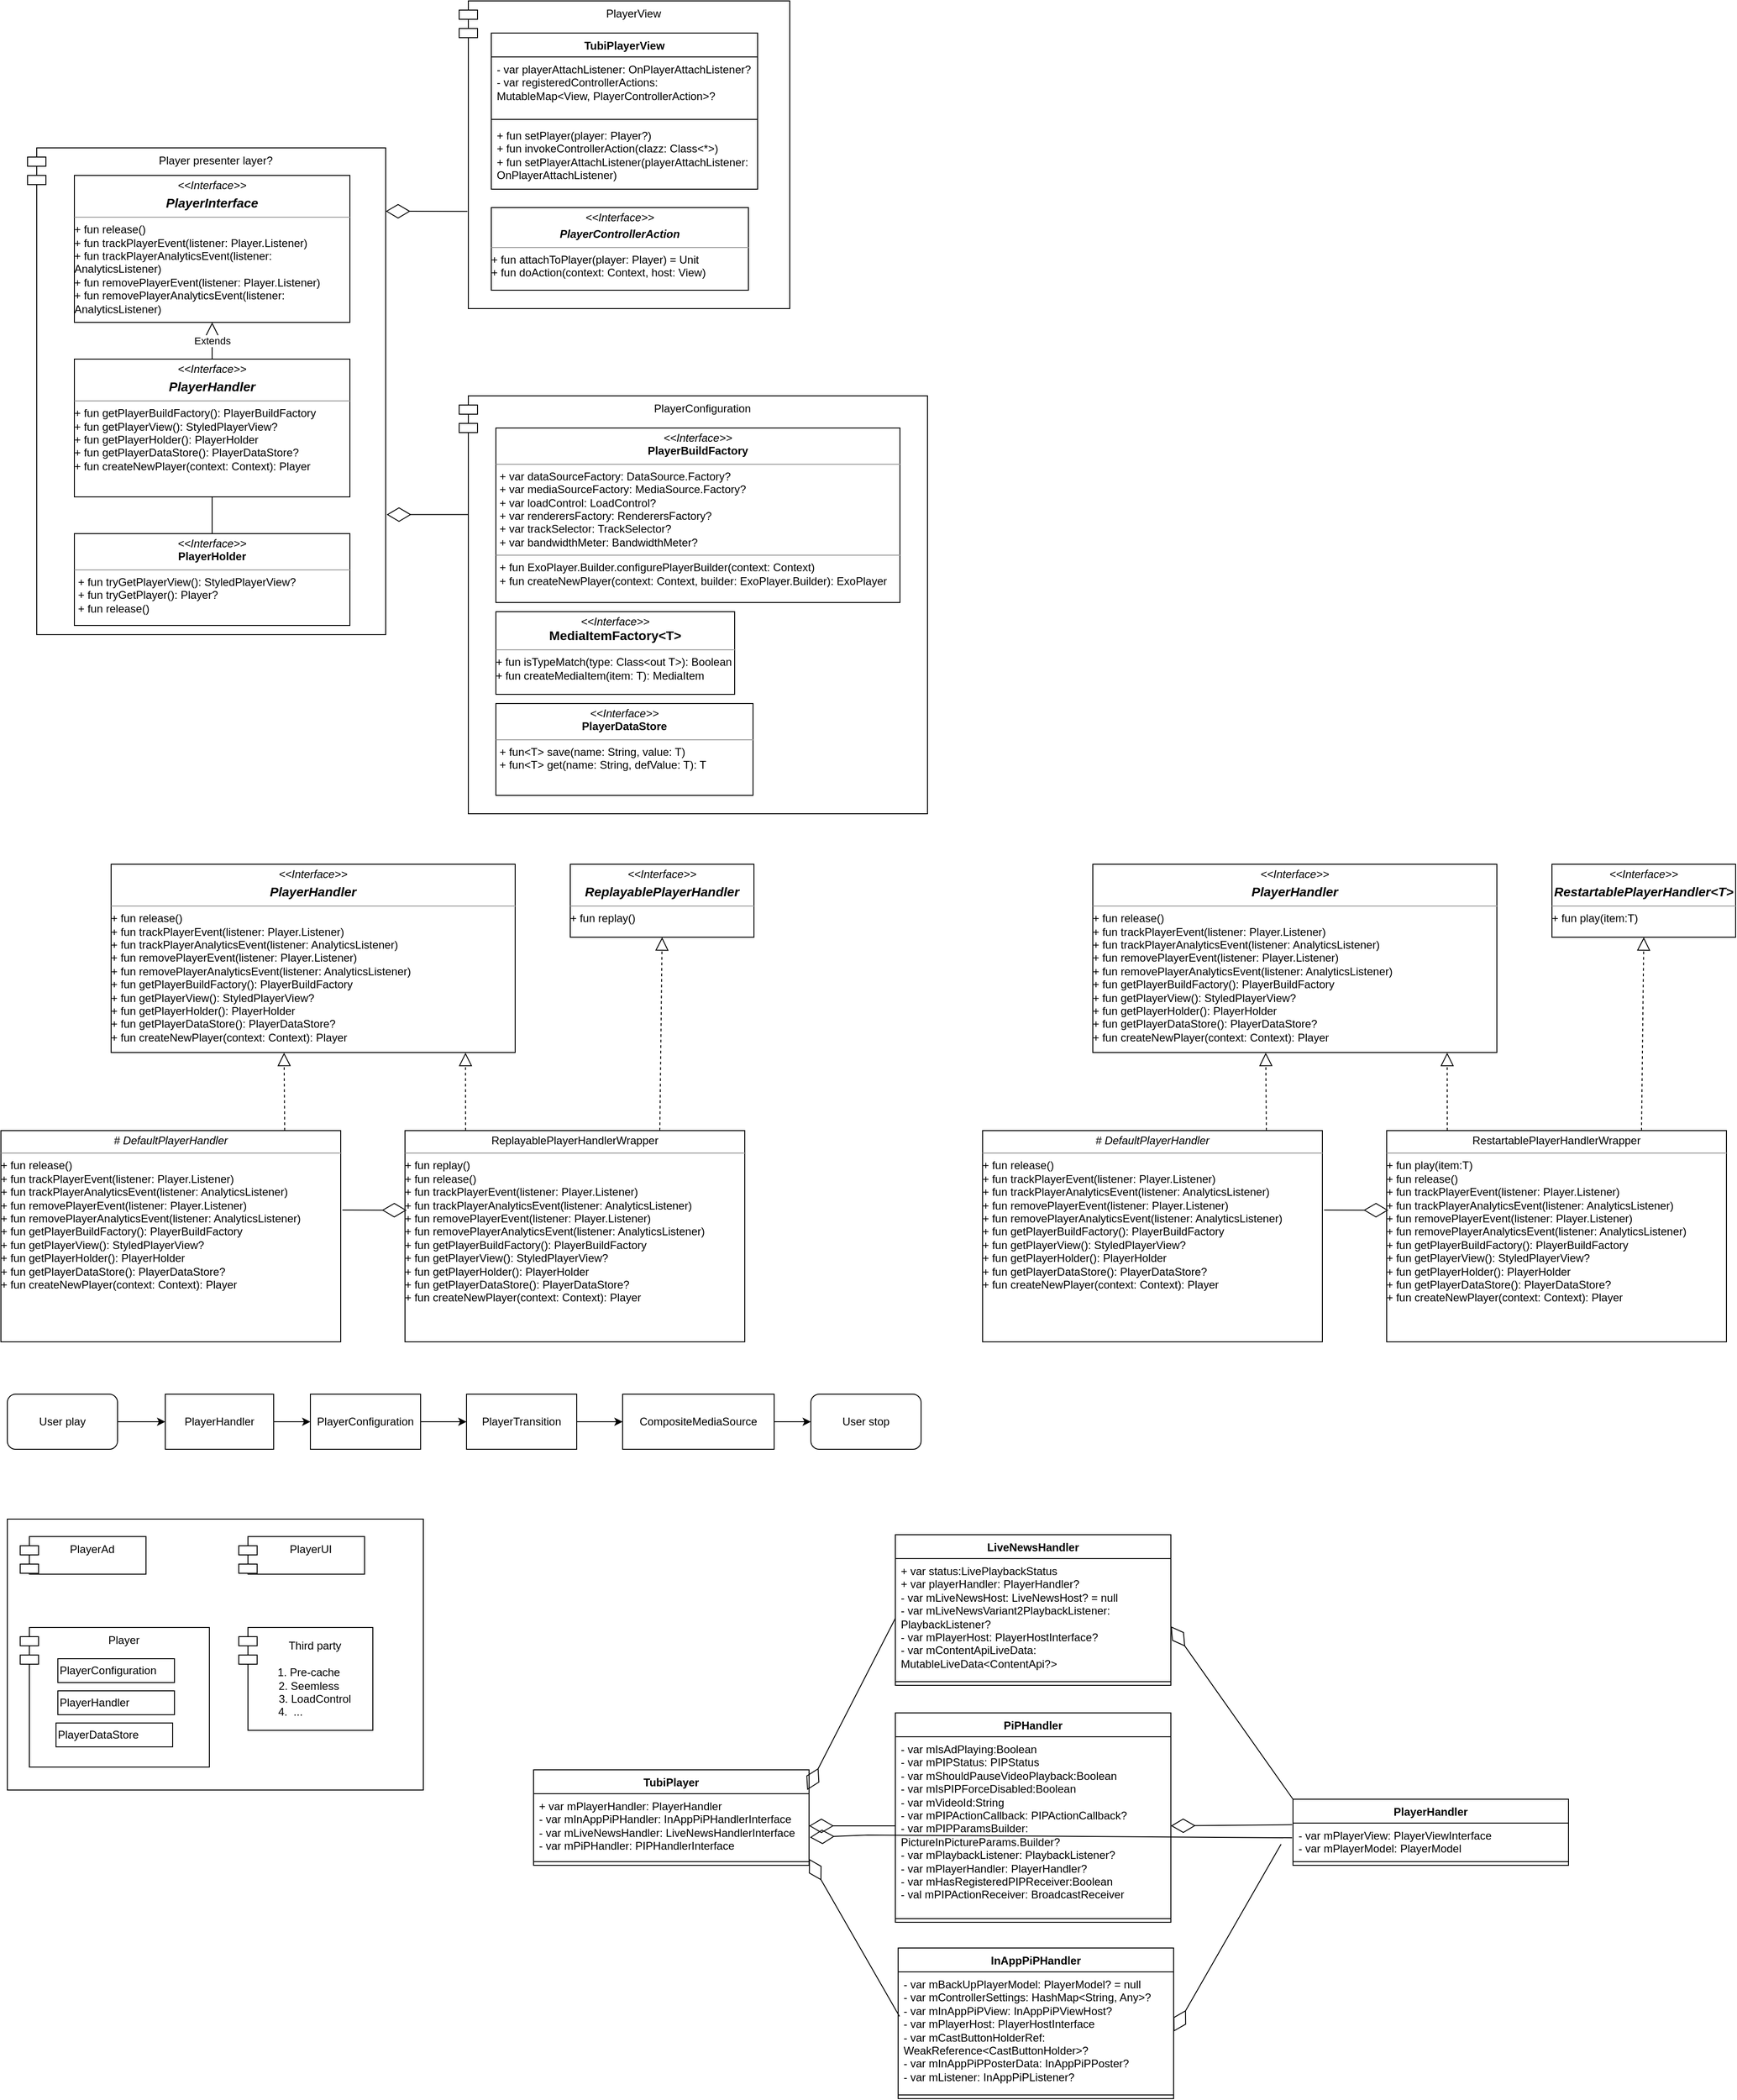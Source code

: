 <mxfile version="21.3.8" type="github">
  <diagram name="Page-1" id="9f46799a-70d6-7492-0946-bef42562c5a5">
    <mxGraphModel dx="1793" dy="913" grid="0" gridSize="10" guides="1" tooltips="1" connect="1" arrows="1" fold="1" page="1" pageScale="1" pageWidth="1920" pageHeight="1200" background="none" math="0" shadow="0">
      <root>
        <mxCell id="0" />
        <mxCell id="1" parent="0" />
        <mxCell id="xxVMOKm8zRHz8Rg9-nGw-82" value="" style="rounded=0;whiteSpace=wrap;html=1;" vertex="1" parent="1">
          <mxGeometry x="48" y="1673" width="453" height="295" as="geometry" />
        </mxCell>
        <mxCell id="xxVMOKm8zRHz8Rg9-nGw-77" value="Third party&lt;br&gt;&lt;br&gt;1. Pre-cache&amp;nbsp; &amp;nbsp;&amp;nbsp;&lt;br&gt;2. Seemless&amp;nbsp; &amp;nbsp;&amp;nbsp;&lt;br&gt;3. LoadControl&lt;br&gt;4.&amp;nbsp; ...&amp;nbsp; &amp;nbsp; &amp;nbsp; &amp;nbsp; &amp;nbsp; &amp;nbsp; &amp;nbsp; &amp;nbsp;&amp;nbsp;" style="shape=module;align=center;spacingLeft=20;align=center;verticalAlign=middle;whiteSpace=wrap;html=1;labelPosition=center;verticalLabelPosition=middle;" vertex="1" parent="1">
          <mxGeometry x="300" y="1791" width="146" height="112" as="geometry" />
        </mxCell>
        <mxCell id="xxVMOKm8zRHz8Rg9-nGw-23" value="Player presenter layer?" style="shape=module;align=left;spacingLeft=20;align=center;verticalAlign=top;whiteSpace=wrap;html=1;" vertex="1" parent="1">
          <mxGeometry x="70" y="180" width="390" height="530" as="geometry" />
        </mxCell>
        <mxCell id="xxVMOKm8zRHz8Rg9-nGw-22" value="PlayerView" style="shape=module;align=left;spacingLeft=20;align=center;verticalAlign=top;whiteSpace=wrap;html=1;" vertex="1" parent="1">
          <mxGeometry x="540" y="20" width="360" height="335" as="geometry" />
        </mxCell>
        <mxCell id="xxVMOKm8zRHz8Rg9-nGw-20" value="PlayerConfiguration" style="shape=module;align=left;spacingLeft=20;align=center;verticalAlign=top;whiteSpace=wrap;html=1;" vertex="1" parent="1">
          <mxGeometry x="540" y="450" width="510" height="455" as="geometry" />
        </mxCell>
        <mxCell id="xxVMOKm8zRHz8Rg9-nGw-7" value="&lt;p style=&quot;margin:0px;margin-top:4px;text-align:center;&quot;&gt;&lt;i&gt;&amp;lt;&amp;lt;Interface&amp;gt;&amp;gt;&lt;/i&gt;&lt;br&gt;&lt;b&gt;&lt;font style=&quot;font-size: 14px;&quot;&gt;MediaItemFactory&amp;lt;T&amp;gt;&lt;/font&gt;&lt;/b&gt;&lt;/p&gt;&lt;hr size=&quot;1&quot;&gt;&lt;div style=&quot;border-color: var(--border-color);&quot;&gt;+ fun isTypeMatch(type: Class&amp;lt;out T&amp;gt;): Boolean&lt;/div&gt;&lt;div style=&quot;border-color: var(--border-color);&quot;&gt;+ fun createMediaItem(item: T): MediaItem&lt;/div&gt;" style="verticalAlign=top;align=left;overflow=fill;fontSize=12;fontFamily=Helvetica;html=1;whiteSpace=wrap;" vertex="1" parent="1">
          <mxGeometry x="580" y="685" width="260" height="90" as="geometry" />
        </mxCell>
        <mxCell id="xxVMOKm8zRHz8Rg9-nGw-8" value="&lt;p style=&quot;margin:0px;margin-top:4px;text-align:center;&quot;&gt;&lt;i&gt;&amp;lt;&amp;lt;Interface&amp;gt;&amp;gt;&lt;/i&gt;&lt;br&gt;&lt;/p&gt;&lt;p style=&quot;margin:0px;margin-top:4px;text-align:center;&quot;&gt;&lt;i&gt;&lt;b&gt;&lt;font style=&quot;font-size: 14px;&quot;&gt;PlayerInterface&lt;/font&gt;&lt;/b&gt;&lt;/i&gt;&lt;/p&gt;&lt;hr size=&quot;1&quot;&gt;&lt;div style=&quot;border-color: var(--border-color);&quot;&gt;+&amp;nbsp;fun release()&lt;br style=&quot;border-color: var(--border-color);&quot;&gt;+ fun trackPlayerEvent(listener: Player.Listener)&lt;br style=&quot;border-color: var(--border-color);&quot;&gt;+&amp;nbsp;fun trackPlayerAnalyticsEvent(listener: AnalyticsListener)&lt;br style=&quot;border-color: var(--border-color);&quot;&gt;+&amp;nbsp;fun removePlayerEvent(listener: Player.Listener)&lt;br style=&quot;border-color: var(--border-color);&quot;&gt;+&amp;nbsp;fun removePlayerAnalyticsEvent(listener: AnalyticsListener)&lt;br&gt;&lt;/div&gt;" style="verticalAlign=top;align=left;overflow=fill;fontSize=12;fontFamily=Helvetica;html=1;whiteSpace=wrap;" vertex="1" parent="1">
          <mxGeometry x="121" y="210" width="300" height="160" as="geometry" />
        </mxCell>
        <mxCell id="xxVMOKm8zRHz8Rg9-nGw-9" value="&lt;p style=&quot;margin:0px;margin-top:4px;text-align:center;&quot;&gt;&lt;i&gt;&amp;lt;&amp;lt;Interface&amp;gt;&amp;gt;&lt;/i&gt;&lt;br&gt;&lt;/p&gt;&lt;p style=&quot;margin:0px;margin-top:4px;text-align:center;&quot;&gt;&lt;i&gt;&lt;b&gt;&lt;font style=&quot;font-size: 14px;&quot;&gt;PlayerHandler&lt;/font&gt;&lt;/b&gt;&lt;/i&gt;&lt;/p&gt;&lt;hr size=&quot;1&quot;&gt;&lt;div style=&quot;border-color: var(--border-color);&quot;&gt;&lt;div style=&quot;border-color: var(--border-color);&quot;&gt;+ fun getPlayerBuildFactory(): PlayerBuildFactory&lt;/div&gt;&lt;div style=&quot;border-color: var(--border-color);&quot;&gt;+ fun getPlayerView(): StyledPlayerView?&lt;/div&gt;&lt;div style=&quot;border-color: var(--border-color);&quot;&gt;+ fun getPlayerHolder(): PlayerHolder&lt;/div&gt;&lt;div style=&quot;border-color: var(--border-color);&quot;&gt;+ fun getPlayerDataStore(): PlayerDataStore?&lt;/div&gt;&lt;div style=&quot;border-color: var(--border-color);&quot;&gt;+ fun createNewPlayer(context: Context): Player&lt;/div&gt;&lt;/div&gt;" style="verticalAlign=top;align=left;overflow=fill;fontSize=12;fontFamily=Helvetica;html=1;whiteSpace=wrap;" vertex="1" parent="1">
          <mxGeometry x="121" y="410" width="300" height="150" as="geometry" />
        </mxCell>
        <mxCell id="xxVMOKm8zRHz8Rg9-nGw-11" value="&lt;p style=&quot;margin:0px;margin-top:4px;text-align:center;&quot;&gt;&lt;i&gt;&amp;lt;&amp;lt;Interface&amp;gt;&amp;gt;&lt;/i&gt;&lt;br&gt;&lt;b&gt;PlayerBuildFactory&lt;/b&gt;&lt;/p&gt;&lt;hr size=&quot;1&quot;&gt;&lt;p style=&quot;margin:0px;margin-left:4px;&quot;&gt;+ var dataSourceFactory: DataSource.Factory?&lt;/p&gt;&lt;p style=&quot;margin:0px;margin-left:4px;&quot;&gt;+ var mediaSourceFactory: MediaSource.Factory?&lt;/p&gt;&lt;p style=&quot;margin:0px;margin-left:4px;&quot;&gt;+ var loadControl: LoadControl?&lt;/p&gt;&lt;p style=&quot;margin:0px;margin-left:4px;&quot;&gt;+ var renderersFactory: RenderersFactory?&lt;/p&gt;&lt;p style=&quot;margin:0px;margin-left:4px;&quot;&gt;+ var trackSelector: TrackSelector?&lt;/p&gt;&lt;p style=&quot;margin:0px;margin-left:4px;&quot;&gt;+ var bandwidthMeter: BandwidthMeter?&lt;/p&gt;&lt;hr size=&quot;1&quot;&gt;&lt;p style=&quot;margin:0px;margin-left:4px;&quot;&gt;+ fun ExoPlayer.Builder.configurePlayerBuilder(context: Context)&lt;br&gt;+ fun createNewPlayer(context: Context, builder: ExoPlayer.Builder): ExoPlayer&lt;/p&gt;" style="verticalAlign=top;align=left;overflow=fill;fontSize=12;fontFamily=Helvetica;html=1;whiteSpace=wrap;" vertex="1" parent="1">
          <mxGeometry x="580" y="485" width="440" height="190" as="geometry" />
        </mxCell>
        <mxCell id="xxVMOKm8zRHz8Rg9-nGw-12" value="&lt;p style=&quot;margin:0px;margin-top:4px;text-align:center;&quot;&gt;&lt;i&gt;&amp;lt;&amp;lt;Interface&amp;gt;&amp;gt;&lt;/i&gt;&lt;br&gt;&lt;b&gt;PlayerHolder&lt;/b&gt;&lt;/p&gt;&lt;hr size=&quot;1&quot;&gt;&lt;p style=&quot;margin:0px;margin-left:4px;&quot;&gt;+ fun tryGetPlayerView(): StyledPlayerView?&lt;/p&gt;&lt;p style=&quot;margin:0px;margin-left:4px;&quot;&gt;+ fun tryGetPlayer(): Player?&lt;/p&gt;&lt;p style=&quot;margin:0px;margin-left:4px;&quot;&gt;+ fun release()&lt;/p&gt;" style="verticalAlign=top;align=left;overflow=fill;fontSize=12;fontFamily=Helvetica;html=1;whiteSpace=wrap;" vertex="1" parent="1">
          <mxGeometry x="121" y="600" width="300" height="100" as="geometry" />
        </mxCell>
        <mxCell id="xxVMOKm8zRHz8Rg9-nGw-14" value="TubiPlayerView" style="swimlane;fontStyle=1;align=center;verticalAlign=top;childLayout=stackLayout;horizontal=1;startSize=26;horizontalStack=0;resizeParent=1;resizeParentMax=0;resizeLast=0;collapsible=1;marginBottom=0;whiteSpace=wrap;html=1;" vertex="1" parent="1">
          <mxGeometry x="575" y="55" width="290" height="170" as="geometry" />
        </mxCell>
        <mxCell id="xxVMOKm8zRHz8Rg9-nGw-15" value="&lt;div&gt;- var playerAttachListener: OnPlayerAttachListener?&lt;/div&gt;&lt;div&gt;- var registeredControllerActions: MutableMap&amp;lt;View, PlayerControllerAction&amp;gt;?&lt;/div&gt;" style="text;strokeColor=none;fillColor=none;align=left;verticalAlign=top;spacingLeft=4;spacingRight=4;overflow=hidden;rotatable=0;points=[[0,0.5],[1,0.5]];portConstraint=eastwest;whiteSpace=wrap;html=1;" vertex="1" parent="xxVMOKm8zRHz8Rg9-nGw-14">
          <mxGeometry y="26" width="290" height="64" as="geometry" />
        </mxCell>
        <mxCell id="xxVMOKm8zRHz8Rg9-nGw-16" value="" style="line;strokeWidth=1;fillColor=none;align=left;verticalAlign=middle;spacingTop=-1;spacingLeft=3;spacingRight=3;rotatable=0;labelPosition=right;points=[];portConstraint=eastwest;strokeColor=inherit;" vertex="1" parent="xxVMOKm8zRHz8Rg9-nGw-14">
          <mxGeometry y="90" width="290" height="8" as="geometry" />
        </mxCell>
        <mxCell id="xxVMOKm8zRHz8Rg9-nGw-17" value="&lt;div&gt;+ fun setPlayer(player: Player?)&lt;/div&gt;&lt;div&gt;+ fun invokeControllerAction(clazz: Class&amp;lt;*&amp;gt;)&lt;/div&gt;&lt;div&gt;+ fun setPlayerAttachListener(playerAttachListener: OnPlayerAttachListener)&lt;/div&gt;" style="text;strokeColor=none;fillColor=none;align=left;verticalAlign=top;spacingLeft=4;spacingRight=4;overflow=hidden;rotatable=0;points=[[0,0.5],[1,0.5]];portConstraint=eastwest;whiteSpace=wrap;html=1;" vertex="1" parent="xxVMOKm8zRHz8Rg9-nGw-14">
          <mxGeometry y="98" width="290" height="72" as="geometry" />
        </mxCell>
        <mxCell id="xxVMOKm8zRHz8Rg9-nGw-18" value="&lt;p style=&quot;margin:0px;margin-top:4px;text-align:center;&quot;&gt;&lt;i&gt;&amp;lt;&amp;lt;Interface&amp;gt;&amp;gt;&lt;/i&gt;&lt;br&gt;&lt;/p&gt;&lt;p style=&quot;margin:0px;margin-top:4px;text-align:center;&quot;&gt;&lt;b&gt;&lt;i&gt;PlayerControllerAction&lt;/i&gt;&lt;/b&gt;&lt;br&gt;&lt;/p&gt;&lt;hr size=&quot;1&quot;&gt;&lt;div style=&quot;border-color: var(--border-color);&quot;&gt;&lt;div style=&quot;border-color: var(--border-color);&quot;&gt;&lt;div style=&quot;border-color: var(--border-color);&quot;&gt;+ fun attachToPlayer(player: Player) = Unit&lt;/div&gt;&lt;div style=&quot;border-color: var(--border-color);&quot;&gt;+ fun doAction(context: Context, host: View)&lt;/div&gt;&lt;/div&gt;&lt;/div&gt;" style="verticalAlign=top;align=left;overflow=fill;fontSize=12;fontFamily=Helvetica;html=1;whiteSpace=wrap;" vertex="1" parent="1">
          <mxGeometry x="575" y="245" width="280" height="90" as="geometry" />
        </mxCell>
        <mxCell id="xxVMOKm8zRHz8Rg9-nGw-21" value="&lt;p style=&quot;margin:0px;margin-top:4px;text-align:center;&quot;&gt;&lt;i&gt;&amp;lt;&amp;lt;Interface&amp;gt;&amp;gt;&lt;/i&gt;&lt;br&gt;&lt;b&gt;PlayerDataStore&lt;/b&gt;&lt;/p&gt;&lt;hr size=&quot;1&quot;&gt;&lt;p style=&quot;margin:0px;margin-left:4px;&quot;&gt;+ fun&amp;lt;T&amp;gt; save(name: String, value: T)&lt;/p&gt;&lt;p style=&quot;margin:0px;margin-left:4px;&quot;&gt;+ fun&amp;lt;T&amp;gt; get(name: String, defValue: T): T&lt;/p&gt;" style="verticalAlign=top;align=left;overflow=fill;fontSize=12;fontFamily=Helvetica;html=1;whiteSpace=wrap;" vertex="1" parent="1">
          <mxGeometry x="580" y="785" width="280" height="100" as="geometry" />
        </mxCell>
        <mxCell id="xxVMOKm8zRHz8Rg9-nGw-24" value="Extends" style="endArrow=block;endSize=16;endFill=0;html=1;rounded=0;exitX=0.5;exitY=0;exitDx=0;exitDy=0;" edge="1" parent="1" source="xxVMOKm8zRHz8Rg9-nGw-9" target="xxVMOKm8zRHz8Rg9-nGw-8">
          <mxGeometry width="160" relative="1" as="geometry">
            <mxPoint x="479" y="350" as="sourcePoint" />
            <mxPoint x="639" y="350" as="targetPoint" />
          </mxGeometry>
        </mxCell>
        <mxCell id="xxVMOKm8zRHz8Rg9-nGw-25" value="" style="endArrow=none;html=1;edgeStyle=orthogonalEdgeStyle;rounded=0;exitX=0.5;exitY=1;exitDx=0;exitDy=0;entryX=0.5;entryY=0;entryDx=0;entryDy=0;" edge="1" parent="1" source="xxVMOKm8zRHz8Rg9-nGw-9" target="xxVMOKm8zRHz8Rg9-nGw-12">
          <mxGeometry relative="1" as="geometry">
            <mxPoint x="359" y="690" as="sourcePoint" />
            <mxPoint x="459" y="485" as="targetPoint" />
          </mxGeometry>
        </mxCell>
        <mxCell id="xxVMOKm8zRHz8Rg9-nGw-30" value="" style="endArrow=diamondThin;endFill=0;endSize=24;html=1;rounded=0;exitX=0.025;exitY=0.684;exitDx=0;exitDy=0;exitPerimeter=0;" edge="1" parent="1" source="xxVMOKm8zRHz8Rg9-nGw-22">
          <mxGeometry width="160" relative="1" as="geometry">
            <mxPoint x="200" y="90" as="sourcePoint" />
            <mxPoint x="460" y="249" as="targetPoint" />
          </mxGeometry>
        </mxCell>
        <mxCell id="xxVMOKm8zRHz8Rg9-nGw-31" value="" style="endArrow=diamondThin;endFill=0;endSize=24;html=1;rounded=0;exitX=0.025;exitY=0.684;exitDx=0;exitDy=0;exitPerimeter=0;" edge="1" parent="1">
          <mxGeometry width="160" relative="1" as="geometry">
            <mxPoint x="550" y="579.29" as="sourcePoint" />
            <mxPoint x="461" y="579.29" as="targetPoint" />
          </mxGeometry>
        </mxCell>
        <mxCell id="xxVMOKm8zRHz8Rg9-nGw-32" value="&lt;p style=&quot;margin:0px;margin-top:4px;text-align:center;&quot;&gt;&lt;i&gt;&amp;lt;&amp;lt;Interface&amp;gt;&amp;gt;&lt;/i&gt;&lt;br&gt;&lt;/p&gt;&lt;p style=&quot;margin:0px;margin-top:4px;text-align:center;&quot;&gt;&lt;i&gt;&lt;b&gt;&lt;font style=&quot;font-size: 14px;&quot;&gt;PlayerHandler&lt;/font&gt;&lt;/b&gt;&lt;/i&gt;&lt;/p&gt;&lt;hr size=&quot;1&quot;&gt;&lt;div style=&quot;border-color: var(--border-color);&quot;&gt;&lt;div style=&quot;border-color: var(--border-color);&quot;&gt;+&amp;nbsp;fun release()&lt;br style=&quot;border-color: var(--border-color);&quot;&gt;+ fun trackPlayerEvent(listener: Player.Listener)&lt;br style=&quot;border-color: var(--border-color);&quot;&gt;+&amp;nbsp;fun trackPlayerAnalyticsEvent(listener: AnalyticsListener)&lt;br style=&quot;border-color: var(--border-color);&quot;&gt;+&amp;nbsp;fun removePlayerEvent(listener: Player.Listener)&lt;br style=&quot;border-color: var(--border-color);&quot;&gt;+&amp;nbsp;fun removePlayerAnalyticsEvent(listener: AnalyticsListener)&lt;br&gt;&lt;/div&gt;&lt;div style=&quot;border-color: var(--border-color);&quot;&gt;+ fun getPlayerBuildFactory(): PlayerBuildFactory&lt;/div&gt;&lt;div style=&quot;border-color: var(--border-color);&quot;&gt;+ fun getPlayerView(): StyledPlayerView?&lt;/div&gt;&lt;div style=&quot;border-color: var(--border-color);&quot;&gt;+ fun getPlayerHolder(): PlayerHolder&lt;/div&gt;&lt;div style=&quot;border-color: var(--border-color);&quot;&gt;+ fun getPlayerDataStore(): PlayerDataStore?&lt;/div&gt;&lt;div style=&quot;border-color: var(--border-color);&quot;&gt;+ fun createNewPlayer(context: Context): Player&lt;/div&gt;&lt;/div&gt;" style="verticalAlign=top;align=left;overflow=fill;fontSize=12;fontFamily=Helvetica;html=1;whiteSpace=wrap;" vertex="1" parent="1">
          <mxGeometry x="161" y="960" width="440" height="205" as="geometry" />
        </mxCell>
        <mxCell id="xxVMOKm8zRHz8Rg9-nGw-33" value="&lt;p style=&quot;margin:0px;margin-top:4px;text-align:center;&quot;&gt;&lt;i&gt;# DefaultPlayerHandler&lt;/i&gt;&lt;/p&gt;&lt;hr size=&quot;1&quot;&gt;&lt;div style=&quot;border-color: var(--border-color);&quot;&gt;&lt;div style=&quot;border-color: var(--border-color);&quot;&gt;+&amp;nbsp;fun release()&lt;br style=&quot;border-color: var(--border-color);&quot;&gt;+ fun trackPlayerEvent(listener: Player.Listener)&lt;br style=&quot;border-color: var(--border-color);&quot;&gt;+&amp;nbsp;fun trackPlayerAnalyticsEvent(listener: AnalyticsListener)&lt;br style=&quot;border-color: var(--border-color);&quot;&gt;+&amp;nbsp;fun removePlayerEvent(listener: Player.Listener)&lt;br style=&quot;border-color: var(--border-color);&quot;&gt;+&amp;nbsp;fun removePlayerAnalyticsEvent(listener: AnalyticsListener)&lt;br&gt;&lt;/div&gt;&lt;div style=&quot;border-color: var(--border-color);&quot;&gt;+ fun getPlayerBuildFactory(): PlayerBuildFactory&lt;/div&gt;&lt;div style=&quot;border-color: var(--border-color);&quot;&gt;+ fun getPlayerView(): StyledPlayerView?&lt;/div&gt;&lt;div style=&quot;border-color: var(--border-color);&quot;&gt;+ fun getPlayerHolder(): PlayerHolder&lt;/div&gt;&lt;div style=&quot;border-color: var(--border-color);&quot;&gt;+ fun getPlayerDataStore(): PlayerDataStore?&lt;/div&gt;&lt;div style=&quot;border-color: var(--border-color);&quot;&gt;+ fun createNewPlayer(context: Context): Player&lt;/div&gt;&lt;/div&gt;" style="verticalAlign=top;align=left;overflow=fill;fontSize=12;fontFamily=Helvetica;html=1;whiteSpace=wrap;" vertex="1" parent="1">
          <mxGeometry x="41" y="1250" width="370" height="230" as="geometry" />
        </mxCell>
        <mxCell id="xxVMOKm8zRHz8Rg9-nGw-34" value="" style="endArrow=block;dashed=1;endFill=0;endSize=12;html=1;rounded=0;entryX=0.428;entryY=1.001;entryDx=0;entryDy=0;entryPerimeter=0;" edge="1" parent="1" target="xxVMOKm8zRHz8Rg9-nGw-32">
          <mxGeometry width="160" relative="1" as="geometry">
            <mxPoint x="350" y="1250" as="sourcePoint" />
            <mxPoint x="596" y="1270" as="targetPoint" />
          </mxGeometry>
        </mxCell>
        <mxCell id="xxVMOKm8zRHz8Rg9-nGw-35" value="&lt;p style=&quot;margin:0px;margin-top:4px;text-align:center;&quot;&gt;ReplayablePlayerHandlerWrapper&lt;/p&gt;&lt;hr size=&quot;1&quot;&gt;&lt;div style=&quot;border-color: var(--border-color);&quot;&gt;&lt;div style=&quot;border-color: var(--border-color);&quot;&gt;+&amp;nbsp;fun replay()&lt;br&gt;&lt;/div&gt;&lt;div style=&quot;border-color: var(--border-color);&quot;&gt;+&amp;nbsp;fun release()&lt;br style=&quot;border-color: var(--border-color);&quot;&gt;+ fun trackPlayerEvent(listener: Player.Listener)&lt;br style=&quot;border-color: var(--border-color);&quot;&gt;+&amp;nbsp;fun trackPlayerAnalyticsEvent(listener: AnalyticsListener)&lt;br style=&quot;border-color: var(--border-color);&quot;&gt;+&amp;nbsp;fun removePlayerEvent(listener: Player.Listener)&lt;br style=&quot;border-color: var(--border-color);&quot;&gt;+&amp;nbsp;fun removePlayerAnalyticsEvent(listener: AnalyticsListener)&lt;br&gt;&lt;/div&gt;&lt;div style=&quot;border-color: var(--border-color);&quot;&gt;+ fun getPlayerBuildFactory(): PlayerBuildFactory&lt;/div&gt;&lt;div style=&quot;border-color: var(--border-color);&quot;&gt;+ fun getPlayerView(): StyledPlayerView?&lt;/div&gt;&lt;div style=&quot;border-color: var(--border-color);&quot;&gt;+ fun getPlayerHolder(): PlayerHolder&lt;/div&gt;&lt;div style=&quot;border-color: var(--border-color);&quot;&gt;+ fun getPlayerDataStore(): PlayerDataStore?&lt;/div&gt;&lt;div style=&quot;border-color: var(--border-color);&quot;&gt;+ fun createNewPlayer(context: Context): Player&lt;/div&gt;&lt;/div&gt;" style="verticalAlign=top;align=left;overflow=fill;fontSize=12;fontFamily=Helvetica;html=1;whiteSpace=wrap;" vertex="1" parent="1">
          <mxGeometry x="481" y="1250" width="370" height="230" as="geometry" />
        </mxCell>
        <mxCell id="xxVMOKm8zRHz8Rg9-nGw-36" value="&lt;p style=&quot;margin:0px;margin-top:4px;text-align:center;&quot;&gt;&lt;i&gt;&amp;lt;&amp;lt;Interface&amp;gt;&amp;gt;&lt;/i&gt;&lt;br&gt;&lt;/p&gt;&lt;p style=&quot;margin:0px;margin-top:4px;text-align:center;&quot;&gt;&lt;i&gt;&lt;b&gt;&lt;font style=&quot;font-size: 14px;&quot;&gt;ReplayablePlayerHandler&lt;/font&gt;&lt;/b&gt;&lt;/i&gt;&lt;/p&gt;&lt;hr size=&quot;1&quot;&gt;&lt;div style=&quot;border-color: var(--border-color);&quot;&gt;&lt;div style=&quot;border-color: var(--border-color);&quot;&gt;+&amp;nbsp;fun replay()&lt;/div&gt;&lt;/div&gt;" style="verticalAlign=top;align=left;overflow=fill;fontSize=12;fontFamily=Helvetica;html=1;whiteSpace=wrap;" vertex="1" parent="1">
          <mxGeometry x="661" y="960" width="200" height="79.5" as="geometry" />
        </mxCell>
        <mxCell id="xxVMOKm8zRHz8Rg9-nGw-37" value="" style="endArrow=block;dashed=1;endFill=0;endSize=12;html=1;rounded=0;entryX=0.5;entryY=1;entryDx=0;entryDy=0;exitX=0.75;exitY=0;exitDx=0;exitDy=0;" edge="1" parent="1" source="xxVMOKm8zRHz8Rg9-nGw-35" target="xxVMOKm8zRHz8Rg9-nGw-36">
          <mxGeometry width="160" relative="1" as="geometry">
            <mxPoint x="761" y="1240" as="sourcePoint" />
            <mxPoint x="819" y="1044" as="targetPoint" />
          </mxGeometry>
        </mxCell>
        <mxCell id="xxVMOKm8zRHz8Rg9-nGw-38" value="" style="endArrow=block;dashed=1;endFill=0;endSize=12;html=1;rounded=0;entryX=0.877;entryY=1.001;entryDx=0;entryDy=0;entryPerimeter=0;" edge="1" parent="1" target="xxVMOKm8zRHz8Rg9-nGw-32">
          <mxGeometry width="160" relative="1" as="geometry">
            <mxPoint x="547" y="1250" as="sourcePoint" />
            <mxPoint x="667" y="1172.5" as="targetPoint" />
          </mxGeometry>
        </mxCell>
        <mxCell id="xxVMOKm8zRHz8Rg9-nGw-40" value="" style="endArrow=diamondThin;endFill=0;endSize=24;html=1;rounded=0;entryX=0.005;entryY=0.377;entryDx=0;entryDy=0;entryPerimeter=0;exitX=1.005;exitY=0.376;exitDx=0;exitDy=0;exitPerimeter=0;" edge="1" parent="1" source="xxVMOKm8zRHz8Rg9-nGw-33" target="xxVMOKm8zRHz8Rg9-nGw-35">
          <mxGeometry width="160" relative="1" as="geometry">
            <mxPoint x="421" y="1337" as="sourcePoint" />
            <mxPoint x="471" y="1360" as="targetPoint" />
          </mxGeometry>
        </mxCell>
        <mxCell id="xxVMOKm8zRHz8Rg9-nGw-49" value="&lt;p style=&quot;margin:0px;margin-top:4px;text-align:center;&quot;&gt;&lt;i&gt;&amp;lt;&amp;lt;Interface&amp;gt;&amp;gt;&lt;/i&gt;&lt;br&gt;&lt;/p&gt;&lt;p style=&quot;margin:0px;margin-top:4px;text-align:center;&quot;&gt;&lt;i&gt;&lt;b&gt;&lt;font style=&quot;font-size: 14px;&quot;&gt;PlayerHandler&lt;/font&gt;&lt;/b&gt;&lt;/i&gt;&lt;/p&gt;&lt;hr size=&quot;1&quot;&gt;&lt;div style=&quot;border-color: var(--border-color);&quot;&gt;&lt;div style=&quot;border-color: var(--border-color);&quot;&gt;+&amp;nbsp;fun release()&lt;br style=&quot;border-color: var(--border-color);&quot;&gt;+ fun trackPlayerEvent(listener: Player.Listener)&lt;br style=&quot;border-color: var(--border-color);&quot;&gt;+&amp;nbsp;fun trackPlayerAnalyticsEvent(listener: AnalyticsListener)&lt;br style=&quot;border-color: var(--border-color);&quot;&gt;+&amp;nbsp;fun removePlayerEvent(listener: Player.Listener)&lt;br style=&quot;border-color: var(--border-color);&quot;&gt;+&amp;nbsp;fun removePlayerAnalyticsEvent(listener: AnalyticsListener)&lt;br&gt;&lt;/div&gt;&lt;div style=&quot;border-color: var(--border-color);&quot;&gt;+ fun getPlayerBuildFactory(): PlayerBuildFactory&lt;/div&gt;&lt;div style=&quot;border-color: var(--border-color);&quot;&gt;+ fun getPlayerView(): StyledPlayerView?&lt;/div&gt;&lt;div style=&quot;border-color: var(--border-color);&quot;&gt;+ fun getPlayerHolder(): PlayerHolder&lt;/div&gt;&lt;div style=&quot;border-color: var(--border-color);&quot;&gt;+ fun getPlayerDataStore(): PlayerDataStore?&lt;/div&gt;&lt;div style=&quot;border-color: var(--border-color);&quot;&gt;+ fun createNewPlayer(context: Context): Player&lt;/div&gt;&lt;/div&gt;" style="verticalAlign=top;align=left;overflow=fill;fontSize=12;fontFamily=Helvetica;html=1;whiteSpace=wrap;" vertex="1" parent="1">
          <mxGeometry x="1230" y="960" width="440" height="205" as="geometry" />
        </mxCell>
        <mxCell id="xxVMOKm8zRHz8Rg9-nGw-50" value="&lt;p style=&quot;margin:0px;margin-top:4px;text-align:center;&quot;&gt;&lt;i&gt;# DefaultPlayerHandler&lt;/i&gt;&lt;/p&gt;&lt;hr size=&quot;1&quot;&gt;&lt;div style=&quot;border-color: var(--border-color);&quot;&gt;&lt;div style=&quot;border-color: var(--border-color);&quot;&gt;+&amp;nbsp;fun release()&lt;br style=&quot;border-color: var(--border-color);&quot;&gt;+ fun trackPlayerEvent(listener: Player.Listener)&lt;br style=&quot;border-color: var(--border-color);&quot;&gt;+&amp;nbsp;fun trackPlayerAnalyticsEvent(listener: AnalyticsListener)&lt;br style=&quot;border-color: var(--border-color);&quot;&gt;+&amp;nbsp;fun removePlayerEvent(listener: Player.Listener)&lt;br style=&quot;border-color: var(--border-color);&quot;&gt;+&amp;nbsp;fun removePlayerAnalyticsEvent(listener: AnalyticsListener)&lt;br&gt;&lt;/div&gt;&lt;div style=&quot;border-color: var(--border-color);&quot;&gt;+ fun getPlayerBuildFactory(): PlayerBuildFactory&lt;/div&gt;&lt;div style=&quot;border-color: var(--border-color);&quot;&gt;+ fun getPlayerView(): StyledPlayerView?&lt;/div&gt;&lt;div style=&quot;border-color: var(--border-color);&quot;&gt;+ fun getPlayerHolder(): PlayerHolder&lt;/div&gt;&lt;div style=&quot;border-color: var(--border-color);&quot;&gt;+ fun getPlayerDataStore(): PlayerDataStore?&lt;/div&gt;&lt;div style=&quot;border-color: var(--border-color);&quot;&gt;+ fun createNewPlayer(context: Context): Player&lt;/div&gt;&lt;/div&gt;" style="verticalAlign=top;align=left;overflow=fill;fontSize=12;fontFamily=Helvetica;html=1;whiteSpace=wrap;" vertex="1" parent="1">
          <mxGeometry x="1110" y="1250" width="370" height="230" as="geometry" />
        </mxCell>
        <mxCell id="xxVMOKm8zRHz8Rg9-nGw-51" value="" style="endArrow=block;dashed=1;endFill=0;endSize=12;html=1;rounded=0;entryX=0.428;entryY=1.001;entryDx=0;entryDy=0;entryPerimeter=0;" edge="1" target="xxVMOKm8zRHz8Rg9-nGw-49" parent="1">
          <mxGeometry width="160" relative="1" as="geometry">
            <mxPoint x="1419" y="1250" as="sourcePoint" />
            <mxPoint x="1665" y="1270" as="targetPoint" />
          </mxGeometry>
        </mxCell>
        <mxCell id="xxVMOKm8zRHz8Rg9-nGw-52" value="&lt;p style=&quot;margin:0px;margin-top:4px;text-align:center;&quot;&gt;RestartablePlayerHandlerWrapper&lt;br&gt;&lt;/p&gt;&lt;hr size=&quot;1&quot;&gt;&lt;div style=&quot;border-color: var(--border-color);&quot;&gt;&lt;div style=&quot;border-color: var(--border-color);&quot;&gt;+ fun play(item:T)&lt;/div&gt;&lt;div style=&quot;border-color: var(--border-color);&quot;&gt;+&amp;nbsp;fun release()&lt;br style=&quot;border-color: var(--border-color);&quot;&gt;+ fun trackPlayerEvent(listener: Player.Listener)&lt;br style=&quot;border-color: var(--border-color);&quot;&gt;+&amp;nbsp;fun trackPlayerAnalyticsEvent(listener: AnalyticsListener)&lt;br style=&quot;border-color: var(--border-color);&quot;&gt;+&amp;nbsp;fun removePlayerEvent(listener: Player.Listener)&lt;br style=&quot;border-color: var(--border-color);&quot;&gt;+&amp;nbsp;fun removePlayerAnalyticsEvent(listener: AnalyticsListener)&lt;br&gt;&lt;/div&gt;&lt;div style=&quot;border-color: var(--border-color);&quot;&gt;+ fun getPlayerBuildFactory(): PlayerBuildFactory&lt;/div&gt;&lt;div style=&quot;border-color: var(--border-color);&quot;&gt;+ fun getPlayerView(): StyledPlayerView?&lt;/div&gt;&lt;div style=&quot;border-color: var(--border-color);&quot;&gt;+ fun getPlayerHolder(): PlayerHolder&lt;/div&gt;&lt;div style=&quot;border-color: var(--border-color);&quot;&gt;+ fun getPlayerDataStore(): PlayerDataStore?&lt;/div&gt;&lt;div style=&quot;border-color: var(--border-color);&quot;&gt;+ fun createNewPlayer(context: Context): Player&lt;/div&gt;&lt;/div&gt;" style="verticalAlign=top;align=left;overflow=fill;fontSize=12;fontFamily=Helvetica;html=1;whiteSpace=wrap;" vertex="1" parent="1">
          <mxGeometry x="1550" y="1250" width="370" height="230" as="geometry" />
        </mxCell>
        <mxCell id="xxVMOKm8zRHz8Rg9-nGw-53" value="&lt;p style=&quot;margin:0px;margin-top:4px;text-align:center;&quot;&gt;&lt;i&gt;&amp;lt;&amp;lt;Interface&amp;gt;&amp;gt;&lt;/i&gt;&lt;br&gt;&lt;/p&gt;&lt;p style=&quot;margin:0px;margin-top:4px;text-align:center;&quot;&gt;&lt;i&gt;&lt;b&gt;&lt;font style=&quot;font-size: 14px;&quot;&gt;RestartablePlayerHandler&amp;lt;T&amp;gt;&lt;/font&gt;&lt;/b&gt;&lt;/i&gt;&lt;/p&gt;&lt;hr size=&quot;1&quot;&gt;&lt;div style=&quot;border-color: var(--border-color);&quot;&gt;&lt;div style=&quot;border-color: var(--border-color);&quot;&gt;+&amp;nbsp;fun play(item:T)&lt;/div&gt;&lt;/div&gt;" style="verticalAlign=top;align=left;overflow=fill;fontSize=12;fontFamily=Helvetica;html=1;whiteSpace=wrap;" vertex="1" parent="1">
          <mxGeometry x="1730" y="960" width="200" height="79.5" as="geometry" />
        </mxCell>
        <mxCell id="xxVMOKm8zRHz8Rg9-nGw-54" value="" style="endArrow=block;dashed=1;endFill=0;endSize=12;html=1;rounded=0;exitX=0.75;exitY=0;exitDx=0;exitDy=0;entryX=0.5;entryY=1;entryDx=0;entryDy=0;" edge="1" source="xxVMOKm8zRHz8Rg9-nGw-52" target="xxVMOKm8zRHz8Rg9-nGw-53" parent="1">
          <mxGeometry width="160" relative="1" as="geometry">
            <mxPoint x="1726" y="1158" as="sourcePoint" />
            <mxPoint x="1888" y="1044" as="targetPoint" />
          </mxGeometry>
        </mxCell>
        <mxCell id="xxVMOKm8zRHz8Rg9-nGw-55" value="" style="endArrow=block;dashed=1;endFill=0;endSize=12;html=1;rounded=0;entryX=0.877;entryY=1.001;entryDx=0;entryDy=0;entryPerimeter=0;" edge="1" target="xxVMOKm8zRHz8Rg9-nGw-49" parent="1">
          <mxGeometry width="160" relative="1" as="geometry">
            <mxPoint x="1616" y="1250" as="sourcePoint" />
            <mxPoint x="1736" y="1172.5" as="targetPoint" />
          </mxGeometry>
        </mxCell>
        <mxCell id="xxVMOKm8zRHz8Rg9-nGw-56" value="" style="endArrow=diamondThin;endFill=0;endSize=24;html=1;rounded=0;entryX=0.005;entryY=0.377;entryDx=0;entryDy=0;entryPerimeter=0;exitX=1.005;exitY=0.376;exitDx=0;exitDy=0;exitPerimeter=0;" edge="1" source="xxVMOKm8zRHz8Rg9-nGw-50" target="xxVMOKm8zRHz8Rg9-nGw-52" parent="1">
          <mxGeometry width="160" relative="1" as="geometry">
            <mxPoint x="1490" y="1337" as="sourcePoint" />
            <mxPoint x="1540" y="1360" as="targetPoint" />
          </mxGeometry>
        </mxCell>
        <mxCell id="xxVMOKm8zRHz8Rg9-nGw-59" style="edgeStyle=orthogonalEdgeStyle;rounded=0;orthogonalLoop=1;jettySize=auto;html=1;entryX=0;entryY=0.5;entryDx=0;entryDy=0;" edge="1" parent="1" source="xxVMOKm8zRHz8Rg9-nGw-57" target="xxVMOKm8zRHz8Rg9-nGw-58">
          <mxGeometry relative="1" as="geometry" />
        </mxCell>
        <mxCell id="xxVMOKm8zRHz8Rg9-nGw-57" value="User play" style="rounded=1;whiteSpace=wrap;html=1;" vertex="1" parent="1">
          <mxGeometry x="48" y="1537" width="120" height="60" as="geometry" />
        </mxCell>
        <mxCell id="xxVMOKm8zRHz8Rg9-nGw-68" style="edgeStyle=orthogonalEdgeStyle;rounded=0;orthogonalLoop=1;jettySize=auto;html=1;entryX=0;entryY=0.5;entryDx=0;entryDy=0;" edge="1" parent="1" source="xxVMOKm8zRHz8Rg9-nGw-58" target="xxVMOKm8zRHz8Rg9-nGw-66">
          <mxGeometry relative="1" as="geometry" />
        </mxCell>
        <mxCell id="xxVMOKm8zRHz8Rg9-nGw-58" value="PlayerHandler" style="rounded=0;whiteSpace=wrap;html=1;" vertex="1" parent="1">
          <mxGeometry x="220" y="1537" width="118" height="60" as="geometry" />
        </mxCell>
        <mxCell id="xxVMOKm8zRHz8Rg9-nGw-65" style="edgeStyle=orthogonalEdgeStyle;rounded=0;orthogonalLoop=1;jettySize=auto;html=1;entryX=0;entryY=0.5;entryDx=0;entryDy=0;" edge="1" parent="1" source="xxVMOKm8zRHz8Rg9-nGw-60" target="xxVMOKm8zRHz8Rg9-nGw-64">
          <mxGeometry relative="1" as="geometry" />
        </mxCell>
        <mxCell id="xxVMOKm8zRHz8Rg9-nGw-60" value="CompositeMediaSource" style="rounded=0;whiteSpace=wrap;html=1;" vertex="1" parent="1">
          <mxGeometry x="718" y="1537" width="165" height="60" as="geometry" />
        </mxCell>
        <mxCell id="xxVMOKm8zRHz8Rg9-nGw-64" value="User stop" style="rounded=1;whiteSpace=wrap;html=1;" vertex="1" parent="1">
          <mxGeometry x="923" y="1537" width="120" height="60" as="geometry" />
        </mxCell>
        <mxCell id="xxVMOKm8zRHz8Rg9-nGw-71" style="edgeStyle=orthogonalEdgeStyle;rounded=0;orthogonalLoop=1;jettySize=auto;html=1;entryX=0;entryY=0.5;entryDx=0;entryDy=0;" edge="1" parent="1" source="xxVMOKm8zRHz8Rg9-nGw-66" target="xxVMOKm8zRHz8Rg9-nGw-70">
          <mxGeometry relative="1" as="geometry" />
        </mxCell>
        <mxCell id="xxVMOKm8zRHz8Rg9-nGw-66" value="PlayerConfiguration" style="rounded=0;whiteSpace=wrap;html=1;" vertex="1" parent="1">
          <mxGeometry x="378" y="1537" width="120" height="60" as="geometry" />
        </mxCell>
        <mxCell id="xxVMOKm8zRHz8Rg9-nGw-72" style="edgeStyle=orthogonalEdgeStyle;rounded=0;orthogonalLoop=1;jettySize=auto;html=1;entryX=0;entryY=0.5;entryDx=0;entryDy=0;" edge="1" parent="1" source="xxVMOKm8zRHz8Rg9-nGw-70" target="xxVMOKm8zRHz8Rg9-nGw-60">
          <mxGeometry relative="1" as="geometry" />
        </mxCell>
        <mxCell id="xxVMOKm8zRHz8Rg9-nGw-70" value="PlayerTransition" style="rounded=0;whiteSpace=wrap;html=1;" vertex="1" parent="1">
          <mxGeometry x="548" y="1537" width="120" height="60" as="geometry" />
        </mxCell>
        <mxCell id="xxVMOKm8zRHz8Rg9-nGw-74" value="PlayerAd" style="shape=module;align=left;spacingLeft=20;align=center;verticalAlign=top;whiteSpace=wrap;html=1;" vertex="1" parent="1">
          <mxGeometry x="62" y="1692" width="137" height="41" as="geometry" />
        </mxCell>
        <mxCell id="xxVMOKm8zRHz8Rg9-nGw-75" value="PlayerUI" style="shape=module;align=left;spacingLeft=20;align=center;verticalAlign=top;whiteSpace=wrap;html=1;" vertex="1" parent="1">
          <mxGeometry x="300" y="1692" width="137" height="41" as="geometry" />
        </mxCell>
        <mxCell id="xxVMOKm8zRHz8Rg9-nGw-76" value="Player" style="shape=module;align=left;spacingLeft=20;align=center;verticalAlign=top;whiteSpace=wrap;html=1;" vertex="1" parent="1">
          <mxGeometry x="62" y="1791" width="206" height="152" as="geometry" />
        </mxCell>
        <mxCell id="xxVMOKm8zRHz8Rg9-nGw-78" value="PlayerConfiguration" style="rounded=0;whiteSpace=wrap;html=1;align=left;" vertex="1" parent="1">
          <mxGeometry x="103" y="1825" width="127" height="26" as="geometry" />
        </mxCell>
        <mxCell id="xxVMOKm8zRHz8Rg9-nGw-79" value="PlayerHandler" style="rounded=0;whiteSpace=wrap;html=1;align=left;" vertex="1" parent="1">
          <mxGeometry x="103" y="1860" width="127" height="26" as="geometry" />
        </mxCell>
        <mxCell id="xxVMOKm8zRHz8Rg9-nGw-80" value="PlayerDataStore" style="rounded=0;whiteSpace=wrap;html=1;align=left;" vertex="1" parent="1">
          <mxGeometry x="101" y="1895" width="127" height="26" as="geometry" />
        </mxCell>
        <mxCell id="xxVMOKm8zRHz8Rg9-nGw-105" value="TubiPlayer" style="swimlane;fontStyle=1;align=center;verticalAlign=top;childLayout=stackLayout;horizontal=1;startSize=26;horizontalStack=0;resizeParent=1;resizeParentMax=0;resizeLast=0;collapsible=1;marginBottom=0;whiteSpace=wrap;html=1;" vertex="1" parent="1">
          <mxGeometry x="621" y="1946" width="300" height="104" as="geometry" />
        </mxCell>
        <mxCell id="xxVMOKm8zRHz8Rg9-nGw-106" value="&lt;div&gt;+ var mPlayerHandler: PlayerHandler&lt;/div&gt;&lt;div&gt;- var mInAppPiPHandler: InAppPiPHandlerInterface&lt;/div&gt;&lt;div&gt;- var mLiveNewsHandler: LiveNewsHandlerInterface&lt;/div&gt;&lt;div&gt;- var mPiPHandler: PIPHandlerInterface&lt;/div&gt;" style="text;strokeColor=none;fillColor=none;align=left;verticalAlign=top;spacingLeft=4;spacingRight=4;overflow=hidden;rotatable=0;points=[[0,0.5],[1,0.5]];portConstraint=eastwest;whiteSpace=wrap;html=1;" vertex="1" parent="xxVMOKm8zRHz8Rg9-nGw-105">
          <mxGeometry y="26" width="300" height="70" as="geometry" />
        </mxCell>
        <mxCell id="xxVMOKm8zRHz8Rg9-nGw-107" value="" style="line;strokeWidth=1;fillColor=none;align=left;verticalAlign=middle;spacingTop=-1;spacingLeft=3;spacingRight=3;rotatable=0;labelPosition=right;points=[];portConstraint=eastwest;strokeColor=inherit;" vertex="1" parent="xxVMOKm8zRHz8Rg9-nGw-105">
          <mxGeometry y="96" width="300" height="8" as="geometry" />
        </mxCell>
        <mxCell id="xxVMOKm8zRHz8Rg9-nGw-108" value="PlayerHandler" style="swimlane;fontStyle=1;align=center;verticalAlign=top;childLayout=stackLayout;horizontal=1;startSize=26;horizontalStack=0;resizeParent=1;resizeParentMax=0;resizeLast=0;collapsible=1;marginBottom=0;whiteSpace=wrap;html=1;" vertex="1" parent="1">
          <mxGeometry x="1448" y="1978" width="300" height="72" as="geometry" />
        </mxCell>
        <mxCell id="xxVMOKm8zRHz8Rg9-nGw-109" value="&lt;div&gt;- var mPlayerView: PlayerViewInterface&lt;/div&gt;&lt;div&gt;- var mPlayerModel: PlayerModel&lt;/div&gt;" style="text;strokeColor=none;fillColor=none;align=left;verticalAlign=top;spacingLeft=4;spacingRight=4;overflow=hidden;rotatable=0;points=[[0,0.5],[1,0.5]];portConstraint=eastwest;whiteSpace=wrap;html=1;" vertex="1" parent="xxVMOKm8zRHz8Rg9-nGw-108">
          <mxGeometry y="26" width="300" height="38" as="geometry" />
        </mxCell>
        <mxCell id="xxVMOKm8zRHz8Rg9-nGw-110" value="" style="line;strokeWidth=1;fillColor=none;align=left;verticalAlign=middle;spacingTop=-1;spacingLeft=3;spacingRight=3;rotatable=0;labelPosition=right;points=[];portConstraint=eastwest;strokeColor=inherit;" vertex="1" parent="xxVMOKm8zRHz8Rg9-nGw-108">
          <mxGeometry y="64" width="300" height="8" as="geometry" />
        </mxCell>
        <mxCell id="xxVMOKm8zRHz8Rg9-nGw-111" value="LiveNewsHandler" style="swimlane;fontStyle=1;align=center;verticalAlign=top;childLayout=stackLayout;horizontal=1;startSize=26;horizontalStack=0;resizeParent=1;resizeParentMax=0;resizeLast=0;collapsible=1;marginBottom=0;whiteSpace=wrap;html=1;" vertex="1" parent="1">
          <mxGeometry x="1015" y="1690" width="300" height="164" as="geometry" />
        </mxCell>
        <mxCell id="xxVMOKm8zRHz8Rg9-nGw-112" value="&lt;div&gt;+ var status:LivePlaybackStatus&lt;/div&gt;&lt;div&gt;+ var playerHandler: PlayerHandler?&lt;/div&gt;&lt;div&gt;- var mLiveNewsHost: LiveNewsHost? = null&lt;/div&gt;&lt;div&gt;- var mLiveNewsVariant2PlaybackListener: PlaybackListener?&lt;/div&gt;&lt;div&gt;- var mPlayerHost: PlayerHostInterface?&lt;/div&gt;&lt;div&gt;- var mContentApiLiveData: MutableLiveData&amp;lt;ContentApi?&amp;gt;&lt;/div&gt;" style="text;strokeColor=none;fillColor=none;align=left;verticalAlign=top;spacingLeft=4;spacingRight=4;overflow=hidden;rotatable=0;points=[[0,0.5],[1,0.5]];portConstraint=eastwest;whiteSpace=wrap;html=1;" vertex="1" parent="xxVMOKm8zRHz8Rg9-nGw-111">
          <mxGeometry y="26" width="300" height="130" as="geometry" />
        </mxCell>
        <mxCell id="xxVMOKm8zRHz8Rg9-nGw-113" value="" style="line;strokeWidth=1;fillColor=none;align=left;verticalAlign=middle;spacingTop=-1;spacingLeft=3;spacingRight=3;rotatable=0;labelPosition=right;points=[];portConstraint=eastwest;strokeColor=inherit;" vertex="1" parent="xxVMOKm8zRHz8Rg9-nGw-111">
          <mxGeometry y="156" width="300" height="8" as="geometry" />
        </mxCell>
        <mxCell id="xxVMOKm8zRHz8Rg9-nGw-114" value="InAppPiPHandler" style="swimlane;fontStyle=1;align=center;verticalAlign=top;childLayout=stackLayout;horizontal=1;startSize=26;horizontalStack=0;resizeParent=1;resizeParentMax=0;resizeLast=0;collapsible=1;marginBottom=0;whiteSpace=wrap;html=1;" vertex="1" parent="1">
          <mxGeometry x="1018" y="2140" width="300" height="164" as="geometry" />
        </mxCell>
        <mxCell id="xxVMOKm8zRHz8Rg9-nGw-115" value="&lt;div&gt;- var mBackUpPlayerModel: PlayerModel? = null&lt;/div&gt;&lt;div&gt;- var mControllerSettings: HashMap&amp;lt;String, Any&amp;gt;?&lt;/div&gt;&lt;div&gt;- var mInAppPiPView: InAppPiPViewHost?&lt;/div&gt;&lt;div&gt;- var mPlayerHost: PlayerHostInterface&lt;/div&gt;&lt;div&gt;- var mCastButtonHolderRef: WeakReference&amp;lt;CastButtonHolder&amp;gt;?&lt;/div&gt;&lt;div&gt;- var mInAppPiPPosterData: InAppPiPPoster?&lt;/div&gt;&lt;div&gt;- var mListener: InAppPiPListener?&lt;/div&gt;" style="text;strokeColor=none;fillColor=none;align=left;verticalAlign=top;spacingLeft=4;spacingRight=4;overflow=hidden;rotatable=0;points=[[0,0.5],[1,0.5]];portConstraint=eastwest;whiteSpace=wrap;html=1;" vertex="1" parent="xxVMOKm8zRHz8Rg9-nGw-114">
          <mxGeometry y="26" width="300" height="130" as="geometry" />
        </mxCell>
        <mxCell id="xxVMOKm8zRHz8Rg9-nGw-116" value="" style="line;strokeWidth=1;fillColor=none;align=left;verticalAlign=middle;spacingTop=-1;spacingLeft=3;spacingRight=3;rotatable=0;labelPosition=right;points=[];portConstraint=eastwest;strokeColor=inherit;" vertex="1" parent="xxVMOKm8zRHz8Rg9-nGw-114">
          <mxGeometry y="156" width="300" height="8" as="geometry" />
        </mxCell>
        <mxCell id="xxVMOKm8zRHz8Rg9-nGw-117" value="PiPHandler" style="swimlane;fontStyle=1;align=center;verticalAlign=top;childLayout=stackLayout;horizontal=1;startSize=26;horizontalStack=0;resizeParent=1;resizeParentMax=0;resizeLast=0;collapsible=1;marginBottom=0;whiteSpace=wrap;html=1;" vertex="1" parent="1">
          <mxGeometry x="1015" y="1884" width="300" height="228" as="geometry" />
        </mxCell>
        <mxCell id="xxVMOKm8zRHz8Rg9-nGw-118" value="&lt;div&gt;- var mIsAdPlaying:Boolean&lt;/div&gt;&lt;div&gt;- var mPIPStatus: PIPStatus&lt;/div&gt;&lt;div&gt;- var mShouldPauseVideoPlayback:Boolean&lt;/div&gt;&lt;div&gt;- var mIsPIPForceDisabled:Boolean&lt;/div&gt;&lt;div&gt;- var mVideoId:String&lt;/div&gt;&lt;div&gt;- var mPIPActionCallback: PIPActionCallback?&lt;/div&gt;&lt;div&gt;- var mPIPParamsBuilder: PictureInPictureParams.Builder?&lt;/div&gt;&lt;div&gt;- var mPlaybackListener: PlaybackListener?&lt;/div&gt;&lt;div&gt;- var mPlayerHandler: PlayerHandler?&lt;/div&gt;&lt;div&gt;- var mHasRegisteredPIPReceiver:Boolean&lt;/div&gt;&lt;div&gt;- val mPIPActionReceiver: BroadcastReceiver&lt;/div&gt;" style="text;strokeColor=none;fillColor=none;align=left;verticalAlign=top;spacingLeft=4;spacingRight=4;overflow=hidden;rotatable=0;points=[[0,0.5],[1,0.5]];portConstraint=eastwest;whiteSpace=wrap;html=1;" vertex="1" parent="xxVMOKm8zRHz8Rg9-nGw-117">
          <mxGeometry y="26" width="300" height="194" as="geometry" />
        </mxCell>
        <mxCell id="xxVMOKm8zRHz8Rg9-nGw-119" value="" style="line;strokeWidth=1;fillColor=none;align=left;verticalAlign=middle;spacingTop=-1;spacingLeft=3;spacingRight=3;rotatable=0;labelPosition=right;points=[];portConstraint=eastwest;strokeColor=inherit;" vertex="1" parent="xxVMOKm8zRHz8Rg9-nGw-117">
          <mxGeometry y="220" width="300" height="8" as="geometry" />
        </mxCell>
        <mxCell id="xxVMOKm8zRHz8Rg9-nGw-120" value="" style="endArrow=diamondThin;endFill=0;endSize=24;html=1;rounded=0;entryX=1;entryY=0.5;entryDx=0;entryDy=0;" edge="1" parent="1" source="xxVMOKm8zRHz8Rg9-nGw-118" target="xxVMOKm8zRHz8Rg9-nGw-106">
          <mxGeometry width="160" relative="1" as="geometry">
            <mxPoint x="777" y="2211" as="sourcePoint" />
            <mxPoint x="937" y="2211" as="targetPoint" />
            <Array as="points">
              <mxPoint x="975" y="2007" />
            </Array>
          </mxGeometry>
        </mxCell>
        <mxCell id="xxVMOKm8zRHz8Rg9-nGw-121" value="" style="endArrow=diamondThin;endFill=0;endSize=24;html=1;rounded=0;entryX=1;entryY=0.5;entryDx=0;entryDy=0;exitX=0;exitY=0.5;exitDx=0;exitDy=0;" edge="1" parent="1" source="xxVMOKm8zRHz8Rg9-nGw-112">
          <mxGeometry width="160" relative="1" as="geometry">
            <mxPoint x="1013" y="1968" as="sourcePoint" />
            <mxPoint x="919" y="1968" as="targetPoint" />
          </mxGeometry>
        </mxCell>
        <mxCell id="xxVMOKm8zRHz8Rg9-nGw-122" value="" style="endArrow=diamondThin;endFill=0;endSize=24;html=1;rounded=0;entryX=1;entryY=0.5;entryDx=0;entryDy=0;exitX=0.005;exitY=0.373;exitDx=0;exitDy=0;exitPerimeter=0;" edge="1" parent="1" source="xxVMOKm8zRHz8Rg9-nGw-115">
          <mxGeometry width="160" relative="1" as="geometry">
            <mxPoint x="1017" y="1868" as="sourcePoint" />
            <mxPoint x="921" y="2043" as="targetPoint" />
          </mxGeometry>
        </mxCell>
        <mxCell id="xxVMOKm8zRHz8Rg9-nGw-123" value="" style="endArrow=diamondThin;endFill=0;endSize=24;html=1;rounded=0;entryX=1;entryY=0.5;entryDx=0;entryDy=0;exitX=0;exitY=0;exitDx=0;exitDy=0;" edge="1" parent="1" source="xxVMOKm8zRHz8Rg9-nGw-108">
          <mxGeometry width="160" relative="1" as="geometry">
            <mxPoint x="1409" y="1789.75" as="sourcePoint" />
            <mxPoint x="1315" y="1789.75" as="targetPoint" />
          </mxGeometry>
        </mxCell>
        <mxCell id="xxVMOKm8zRHz8Rg9-nGw-124" value="" style="endArrow=diamondThin;endFill=0;endSize=24;html=1;rounded=0;entryX=1;entryY=0.5;entryDx=0;entryDy=0;exitX=-0.003;exitY=0.046;exitDx=0;exitDy=0;exitPerimeter=0;" edge="1" parent="1" source="xxVMOKm8zRHz8Rg9-nGw-109" target="xxVMOKm8zRHz8Rg9-nGw-118">
          <mxGeometry width="160" relative="1" as="geometry">
            <mxPoint x="1440" y="1962" as="sourcePoint" />
            <mxPoint x="1325" y="1799.75" as="targetPoint" />
          </mxGeometry>
        </mxCell>
        <mxCell id="xxVMOKm8zRHz8Rg9-nGw-125" value="" style="endArrow=diamondThin;endFill=0;endSize=24;html=1;rounded=0;entryX=1;entryY=0.5;entryDx=0;entryDy=0;" edge="1" parent="1" target="xxVMOKm8zRHz8Rg9-nGw-115">
          <mxGeometry width="160" relative="1" as="geometry">
            <mxPoint x="1435" y="2027" as="sourcePoint" />
            <mxPoint x="1325" y="2017" as="targetPoint" />
          </mxGeometry>
        </mxCell>
        <mxCell id="xxVMOKm8zRHz8Rg9-nGw-127" value="" style="endArrow=diamondThin;endFill=0;endSize=24;html=1;rounded=0;entryX=1.003;entryY=0.679;entryDx=0;entryDy=0;entryPerimeter=0;" edge="1" parent="1" target="xxVMOKm8zRHz8Rg9-nGw-106">
          <mxGeometry width="160" relative="1" as="geometry">
            <mxPoint x="1447" y="2020" as="sourcePoint" />
            <mxPoint x="931" y="2017" as="targetPoint" />
            <Array as="points">
              <mxPoint x="985" y="2017" />
            </Array>
          </mxGeometry>
        </mxCell>
      </root>
    </mxGraphModel>
  </diagram>
</mxfile>
